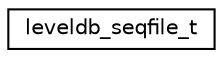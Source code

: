 digraph "Graphical Class Hierarchy"
{
  edge [fontname="Helvetica",fontsize="10",labelfontname="Helvetica",labelfontsize="10"];
  node [fontname="Helvetica",fontsize="10",shape=record];
  rankdir="LR";
  Node1 [label="leveldb_seqfile_t",height=0.2,width=0.4,color="black", fillcolor="white", style="filled",URL="$structleveldb__seqfile__t.html"];
}
